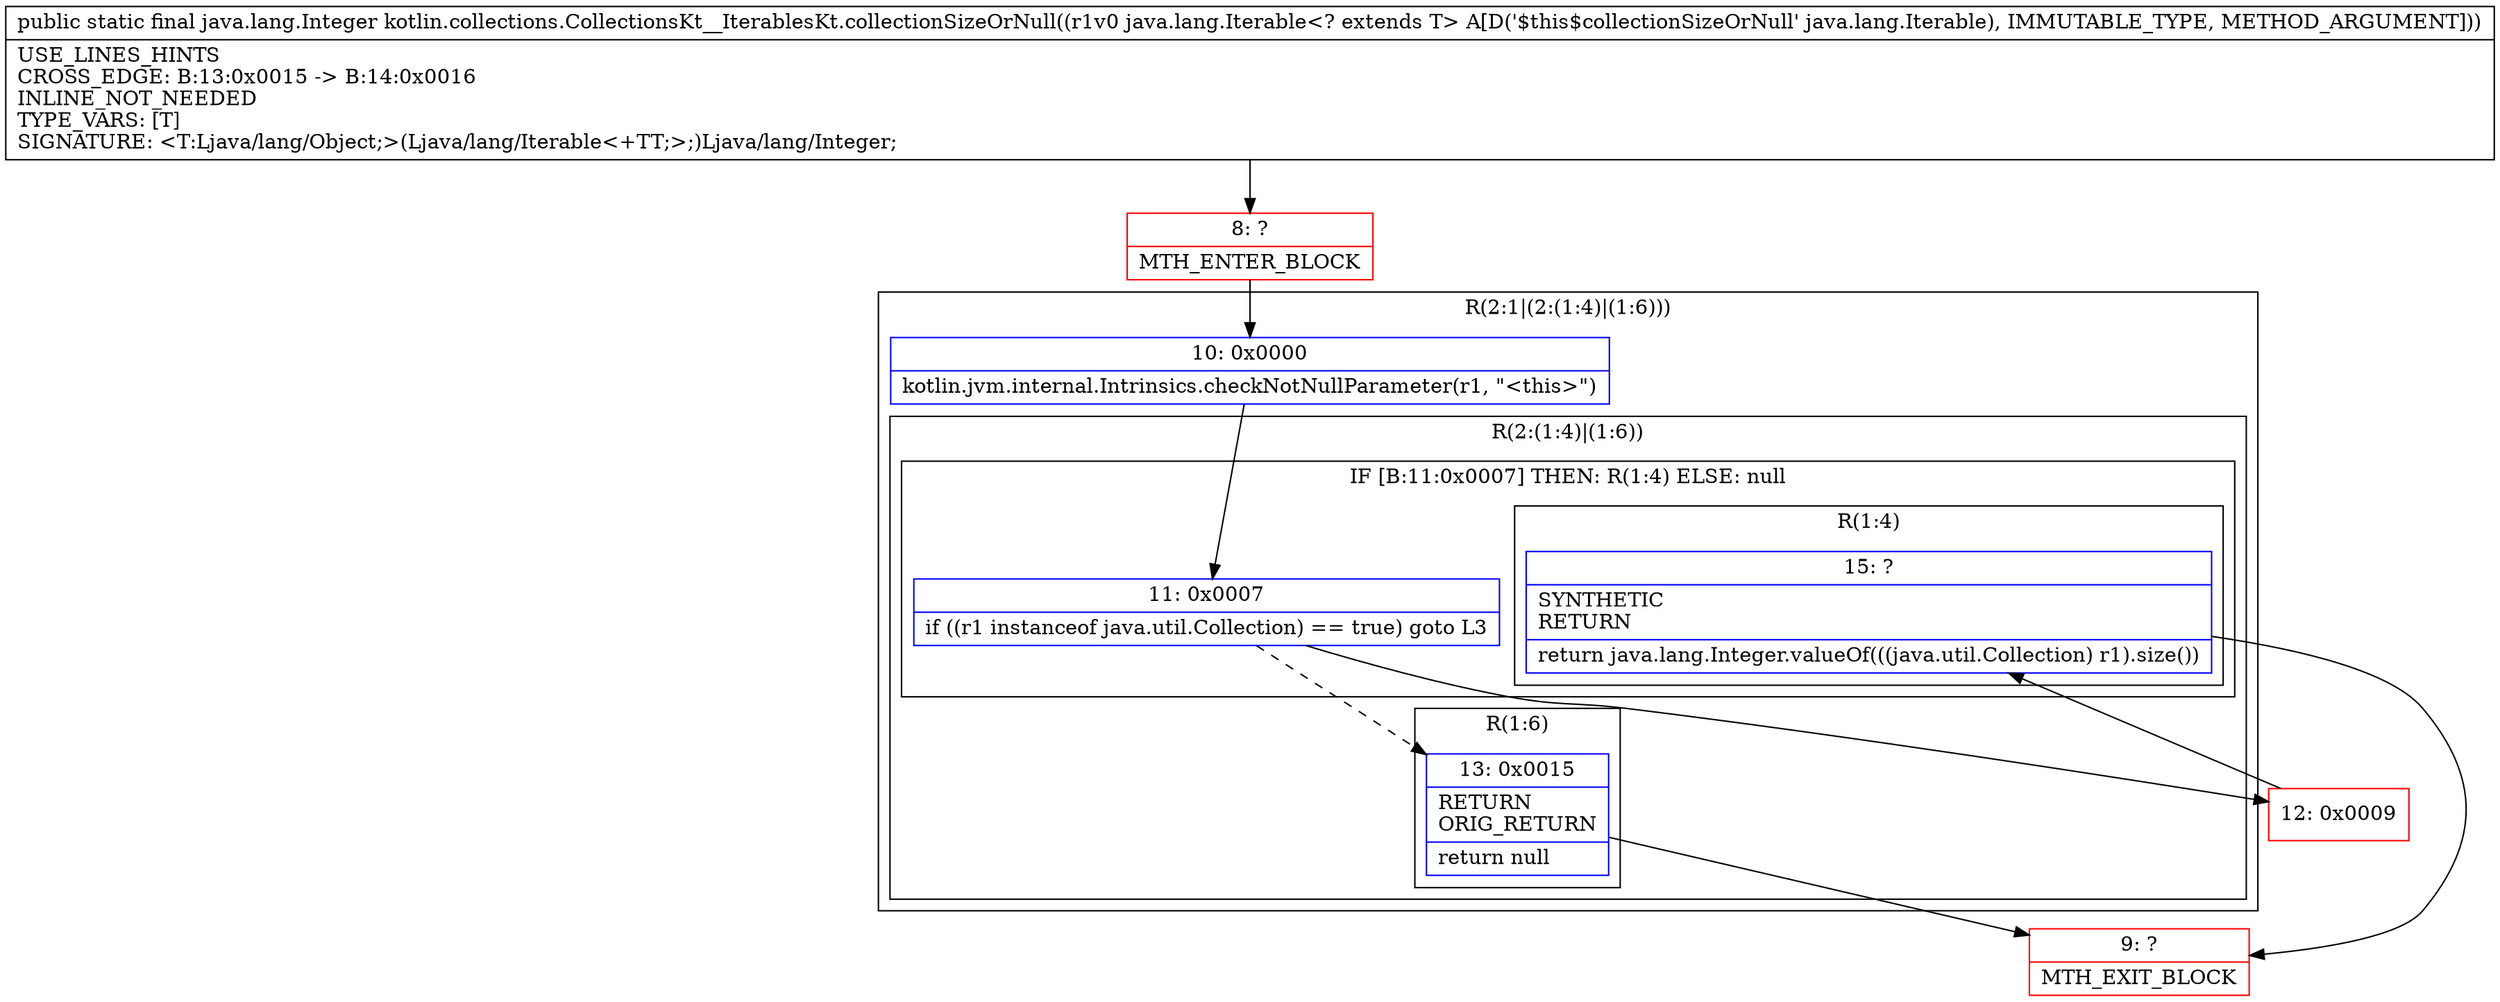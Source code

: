 digraph "CFG forkotlin.collections.CollectionsKt__IterablesKt.collectionSizeOrNull(Ljava\/lang\/Iterable;)Ljava\/lang\/Integer;" {
subgraph cluster_Region_78973506 {
label = "R(2:1|(2:(1:4)|(1:6)))";
node [shape=record,color=blue];
Node_10 [shape=record,label="{10\:\ 0x0000|kotlin.jvm.internal.Intrinsics.checkNotNullParameter(r1, \"\<this\>\")\l}"];
subgraph cluster_Region_840619273 {
label = "R(2:(1:4)|(1:6))";
node [shape=record,color=blue];
subgraph cluster_IfRegion_1815555546 {
label = "IF [B:11:0x0007] THEN: R(1:4) ELSE: null";
node [shape=record,color=blue];
Node_11 [shape=record,label="{11\:\ 0x0007|if ((r1 instanceof java.util.Collection) == true) goto L3\l}"];
subgraph cluster_Region_1573236064 {
label = "R(1:4)";
node [shape=record,color=blue];
Node_15 [shape=record,label="{15\:\ ?|SYNTHETIC\lRETURN\l|return java.lang.Integer.valueOf(((java.util.Collection) r1).size())\l}"];
}
}
subgraph cluster_Region_1896762240 {
label = "R(1:6)";
node [shape=record,color=blue];
Node_13 [shape=record,label="{13\:\ 0x0015|RETURN\lORIG_RETURN\l|return null\l}"];
}
}
}
Node_8 [shape=record,color=red,label="{8\:\ ?|MTH_ENTER_BLOCK\l}"];
Node_12 [shape=record,color=red,label="{12\:\ 0x0009}"];
Node_9 [shape=record,color=red,label="{9\:\ ?|MTH_EXIT_BLOCK\l}"];
MethodNode[shape=record,label="{public static final java.lang.Integer kotlin.collections.CollectionsKt__IterablesKt.collectionSizeOrNull((r1v0 java.lang.Iterable\<? extends T\> A[D('$this$collectionSizeOrNull' java.lang.Iterable), IMMUTABLE_TYPE, METHOD_ARGUMENT]))  | USE_LINES_HINTS\lCROSS_EDGE: B:13:0x0015 \-\> B:14:0x0016\lINLINE_NOT_NEEDED\lTYPE_VARS: [T]\lSIGNATURE: \<T:Ljava\/lang\/Object;\>(Ljava\/lang\/Iterable\<+TT;\>;)Ljava\/lang\/Integer;\l}"];
MethodNode -> Node_8;Node_10 -> Node_11;
Node_11 -> Node_12;
Node_11 -> Node_13[style=dashed];
Node_15 -> Node_9;
Node_13 -> Node_9;
Node_8 -> Node_10;
Node_12 -> Node_15;
}

